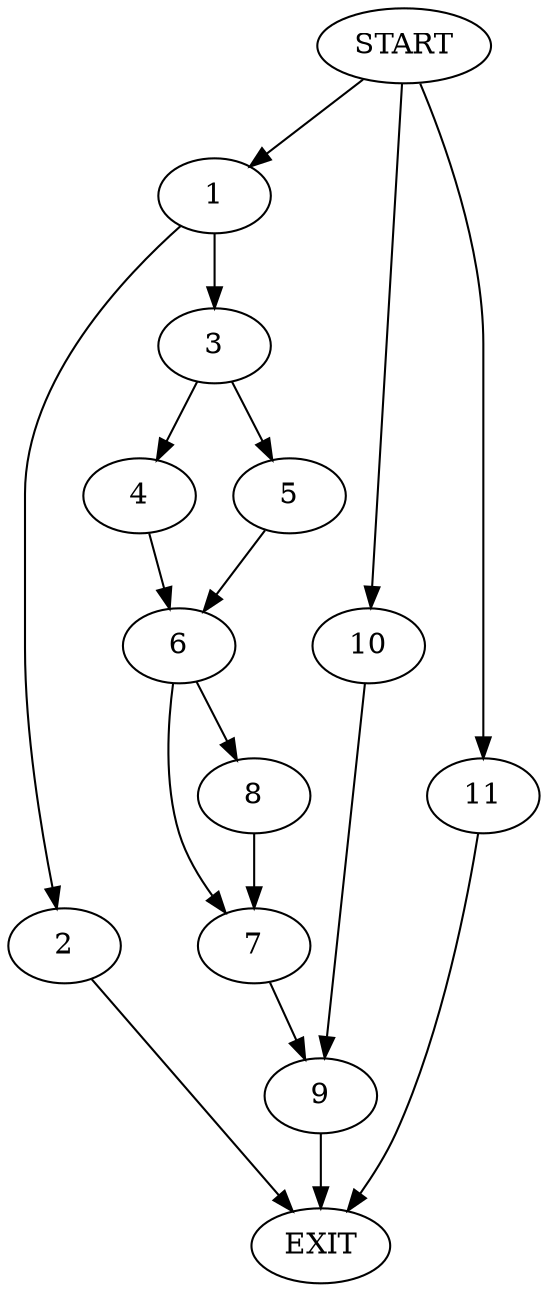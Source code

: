 digraph {
0 [label="START"]
12 [label="EXIT"]
0 -> 1
1 -> 2
1 -> 3
2 -> 12
3 -> 4
3 -> 5
4 -> 6
5 -> 6
6 -> 7
6 -> 8
7 -> 9
8 -> 7
9 -> 12
0 -> 10
10 -> 9
0 -> 11
11 -> 12
}

